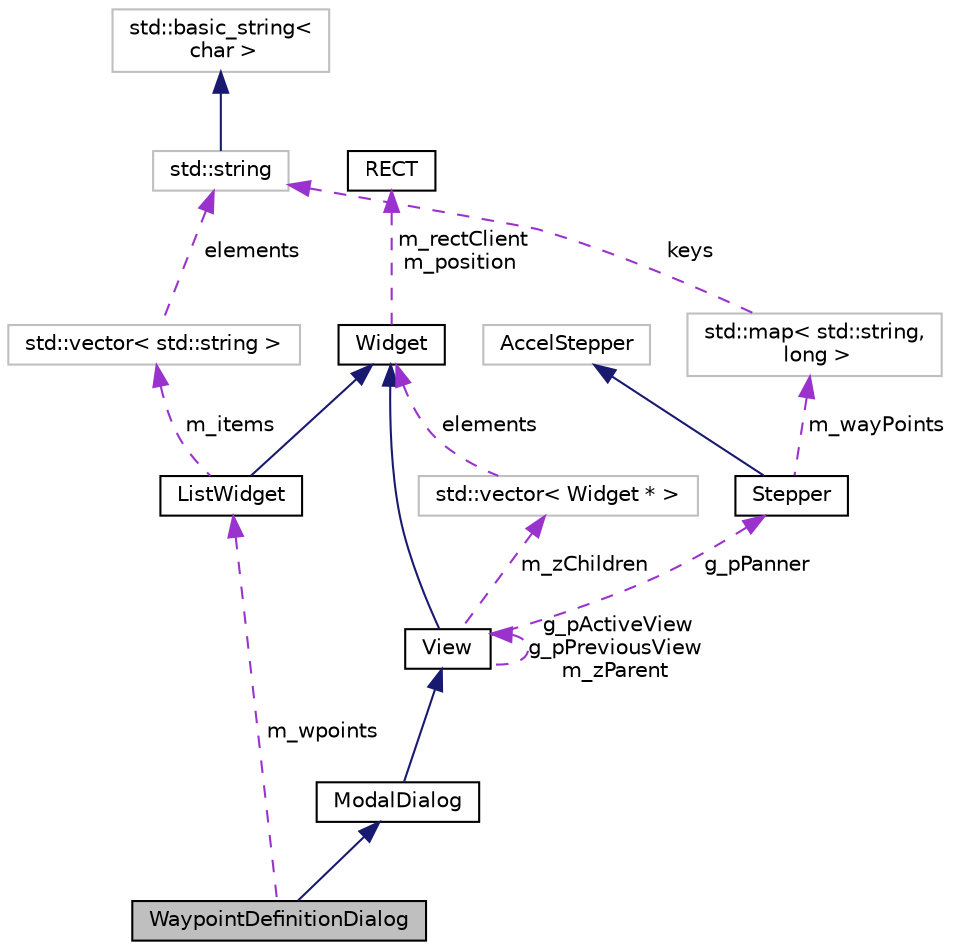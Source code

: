 digraph "WaypointDefinitionDialog"
{
  edge [fontname="Helvetica",fontsize="10",labelfontname="Helvetica",labelfontsize="10"];
  node [fontname="Helvetica",fontsize="10",shape=record];
  Node1 [label="WaypointDefinitionDialog",height=0.2,width=0.4,color="black", fillcolor="grey75", style="filled", fontcolor="black"];
  Node2 -> Node1 [dir="back",color="midnightblue",fontsize="10",style="solid",fontname="Helvetica"];
  Node2 [label="ModalDialog",height=0.2,width=0.4,color="black", fillcolor="white", style="filled",URL="$classModalDialog.html"];
  Node3 -> Node2 [dir="back",color="midnightblue",fontsize="10",style="solid",fontname="Helvetica"];
  Node3 [label="View",height=0.2,width=0.4,color="black", fillcolor="white", style="filled",URL="$classView.html"];
  Node4 -> Node3 [dir="back",color="midnightblue",fontsize="10",style="solid",fontname="Helvetica"];
  Node4 [label="Widget",height=0.2,width=0.4,color="black", fillcolor="white", style="filled",URL="$classWidget.html"];
  Node5 -> Node4 [dir="back",color="darkorchid3",fontsize="10",style="dashed",label=" m_rectClient\nm_position" ,fontname="Helvetica"];
  Node5 [label="RECT",height=0.2,width=0.4,color="black", fillcolor="white", style="filled",URL="$classRECT.html"];
  Node3 -> Node3 [dir="back",color="darkorchid3",fontsize="10",style="dashed",label=" g_pActiveView\ng_pPreviousView\nm_zParent" ,fontname="Helvetica"];
  Node6 -> Node3 [dir="back",color="darkorchid3",fontsize="10",style="dashed",label=" g_pPanner" ,fontname="Helvetica"];
  Node6 [label="Stepper",height=0.2,width=0.4,color="black", fillcolor="white", style="filled",URL="$classStepper.html"];
  Node7 -> Node6 [dir="back",color="midnightblue",fontsize="10",style="solid",fontname="Helvetica"];
  Node7 [label="AccelStepper",height=0.2,width=0.4,color="grey75", fillcolor="white", style="filled"];
  Node8 -> Node6 [dir="back",color="darkorchid3",fontsize="10",style="dashed",label=" m_wayPoints" ,fontname="Helvetica"];
  Node8 [label="std::map\< std::string,\l long \>",height=0.2,width=0.4,color="grey75", fillcolor="white", style="filled"];
  Node9 -> Node8 [dir="back",color="darkorchid3",fontsize="10",style="dashed",label=" keys" ,fontname="Helvetica"];
  Node9 [label="std::string",height=0.2,width=0.4,color="grey75", fillcolor="white", style="filled",tooltip="STL class. "];
  Node10 -> Node9 [dir="back",color="midnightblue",fontsize="10",style="solid",fontname="Helvetica"];
  Node10 [label="std::basic_string\<\l char \>",height=0.2,width=0.4,color="grey75", fillcolor="white", style="filled",tooltip="STL class. "];
  Node11 -> Node3 [dir="back",color="darkorchid3",fontsize="10",style="dashed",label=" m_zChildren" ,fontname="Helvetica"];
  Node11 [label="std::vector\< Widget * \>",height=0.2,width=0.4,color="grey75", fillcolor="white", style="filled"];
  Node4 -> Node11 [dir="back",color="darkorchid3",fontsize="10",style="dashed",label=" elements" ,fontname="Helvetica"];
  Node12 -> Node1 [dir="back",color="darkorchid3",fontsize="10",style="dashed",label=" m_wpoints" ,fontname="Helvetica"];
  Node12 [label="ListWidget",height=0.2,width=0.4,color="black", fillcolor="white", style="filled",URL="$classListWidget.html"];
  Node4 -> Node12 [dir="back",color="midnightblue",fontsize="10",style="solid",fontname="Helvetica"];
  Node13 -> Node12 [dir="back",color="darkorchid3",fontsize="10",style="dashed",label=" m_items" ,fontname="Helvetica"];
  Node13 [label="std::vector\< std::string \>",height=0.2,width=0.4,color="grey75", fillcolor="white", style="filled"];
  Node9 -> Node13 [dir="back",color="darkorchid3",fontsize="10",style="dashed",label=" elements" ,fontname="Helvetica"];
}
